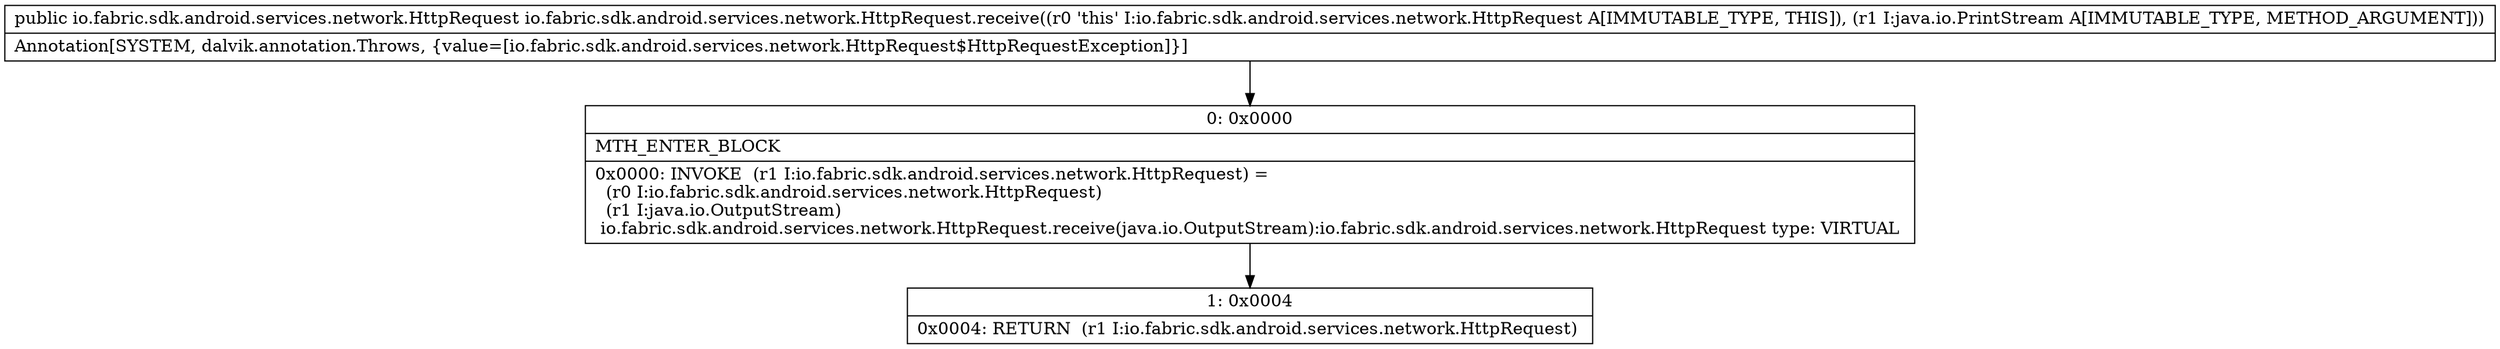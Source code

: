 digraph "CFG forio.fabric.sdk.android.services.network.HttpRequest.receive(Ljava\/io\/PrintStream;)Lio\/fabric\/sdk\/android\/services\/network\/HttpRequest;" {
Node_0 [shape=record,label="{0\:\ 0x0000|MTH_ENTER_BLOCK\l|0x0000: INVOKE  (r1 I:io.fabric.sdk.android.services.network.HttpRequest) = \l  (r0 I:io.fabric.sdk.android.services.network.HttpRequest)\l  (r1 I:java.io.OutputStream)\l io.fabric.sdk.android.services.network.HttpRequest.receive(java.io.OutputStream):io.fabric.sdk.android.services.network.HttpRequest type: VIRTUAL \l}"];
Node_1 [shape=record,label="{1\:\ 0x0004|0x0004: RETURN  (r1 I:io.fabric.sdk.android.services.network.HttpRequest) \l}"];
MethodNode[shape=record,label="{public io.fabric.sdk.android.services.network.HttpRequest io.fabric.sdk.android.services.network.HttpRequest.receive((r0 'this' I:io.fabric.sdk.android.services.network.HttpRequest A[IMMUTABLE_TYPE, THIS]), (r1 I:java.io.PrintStream A[IMMUTABLE_TYPE, METHOD_ARGUMENT]))  | Annotation[SYSTEM, dalvik.annotation.Throws, \{value=[io.fabric.sdk.android.services.network.HttpRequest$HttpRequestException]\}]\l}"];
MethodNode -> Node_0;
Node_0 -> Node_1;
}

